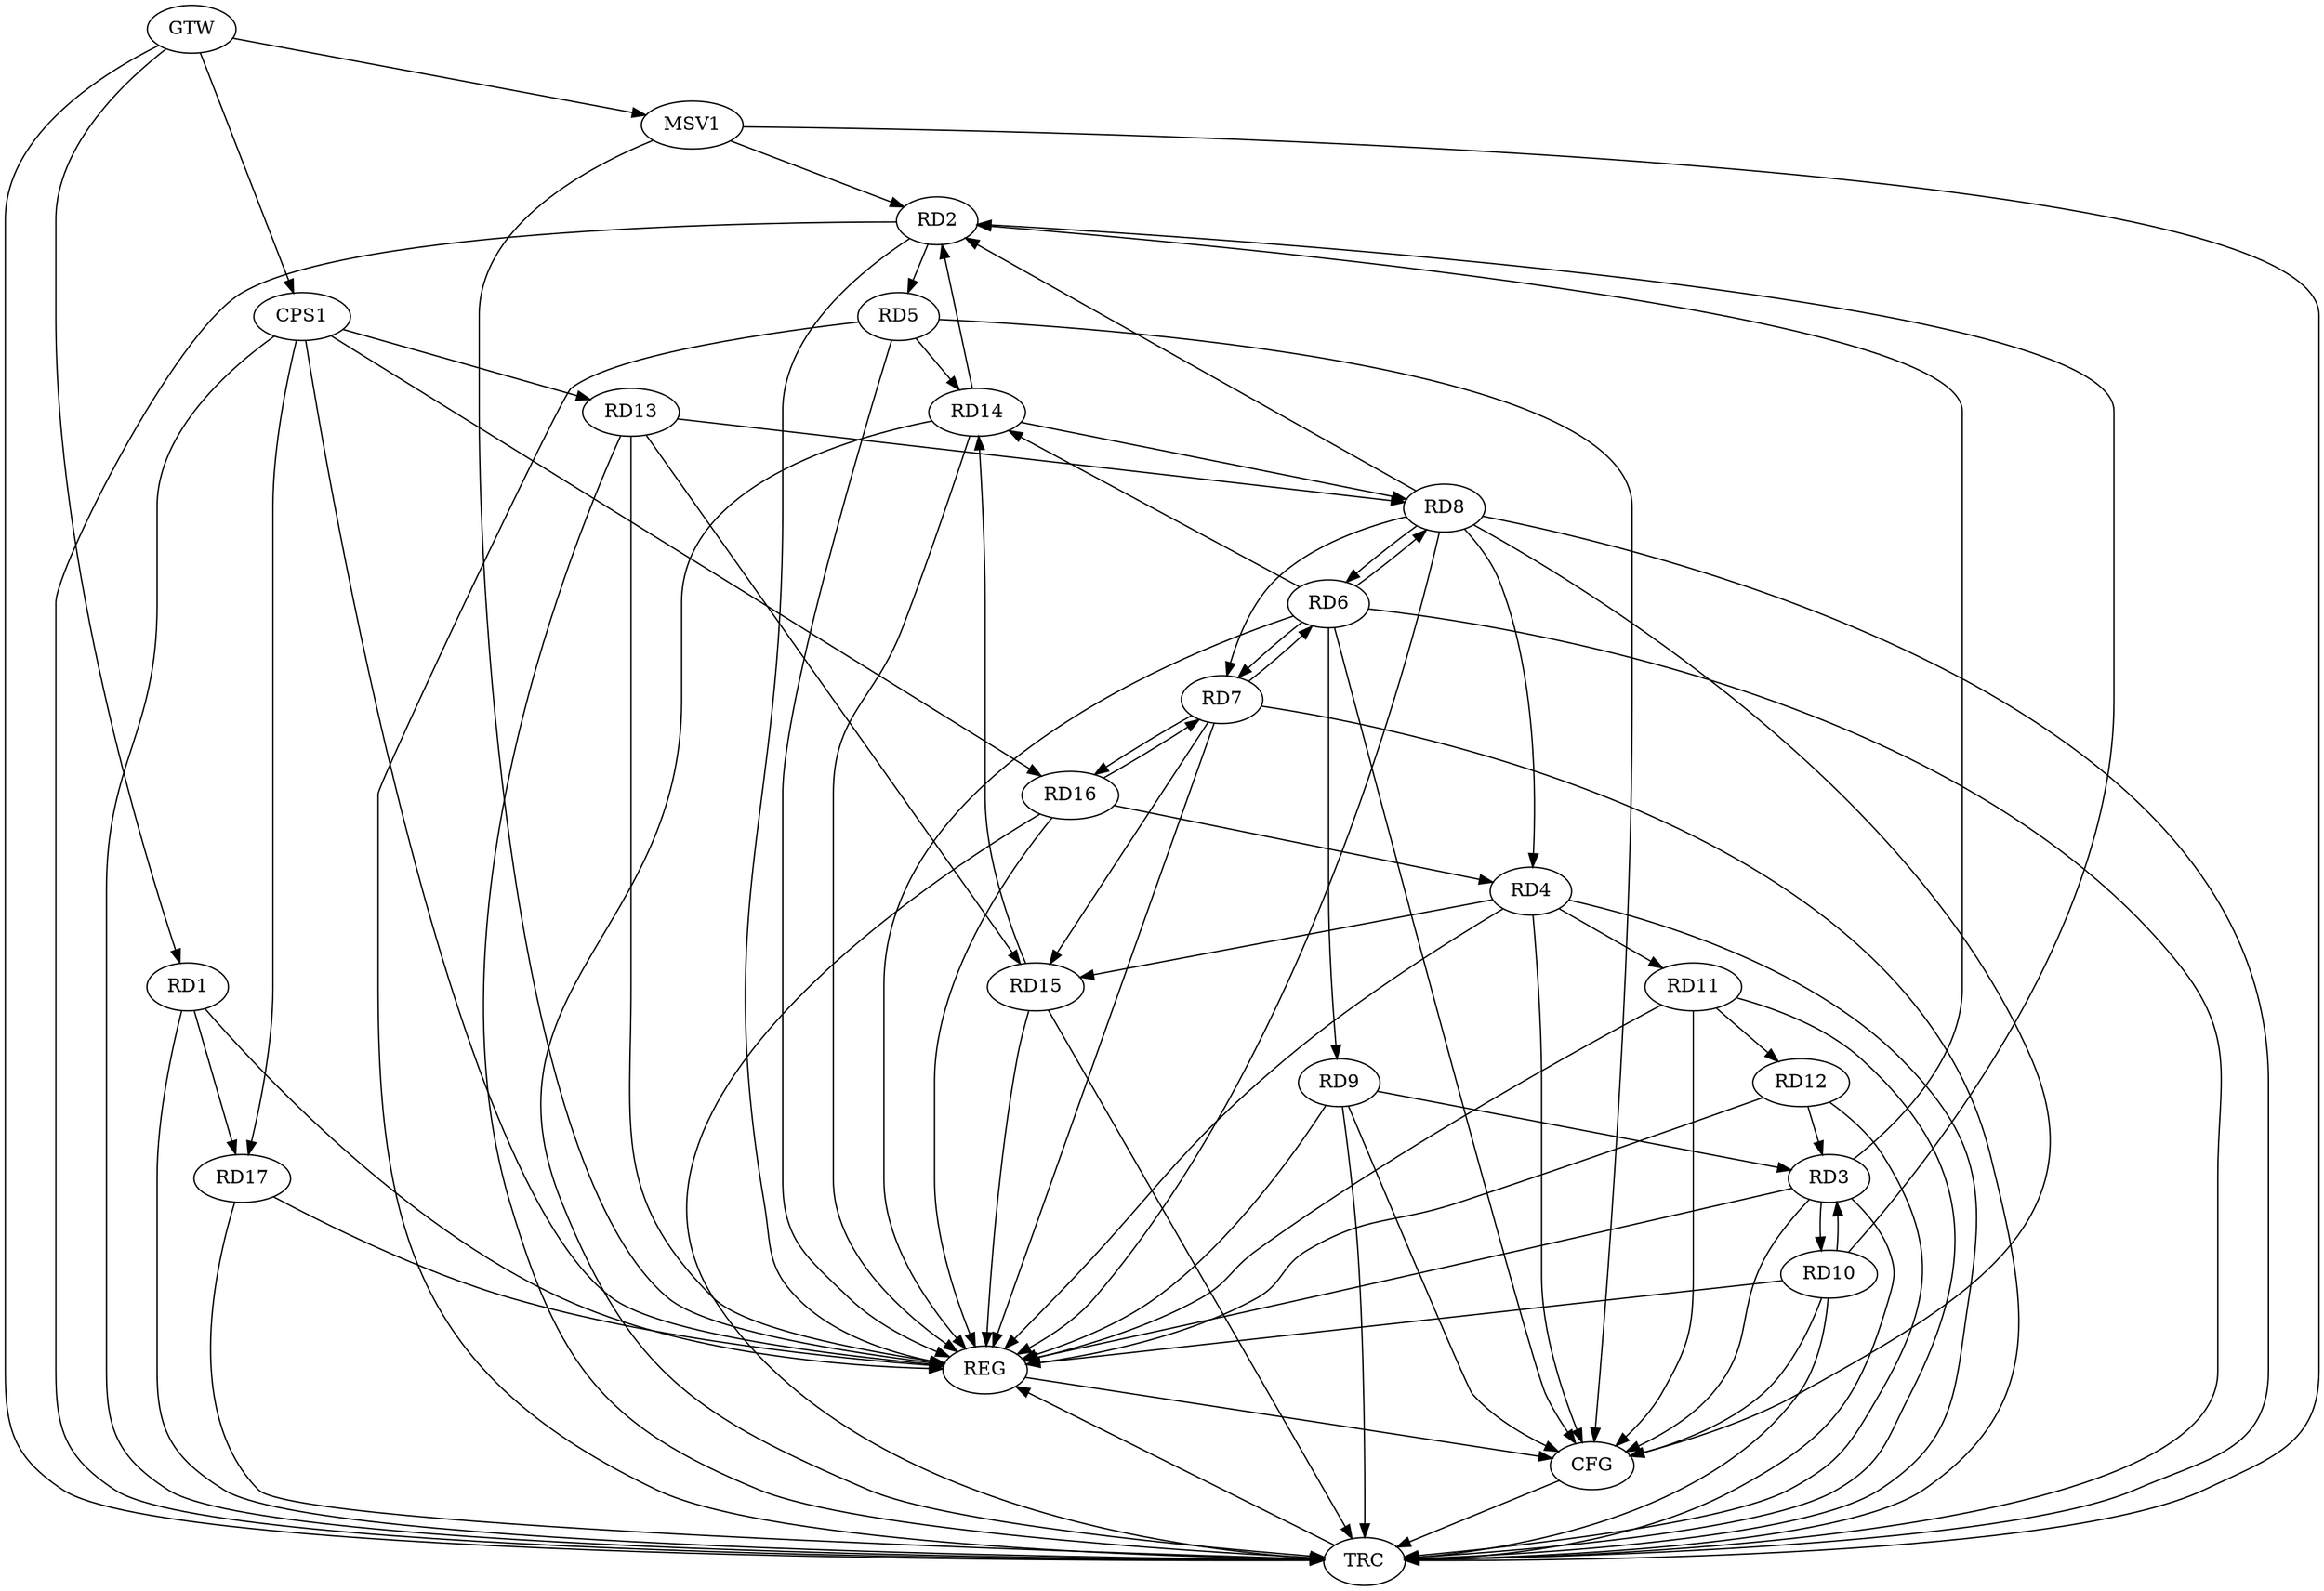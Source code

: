 strict digraph G {
  RD1 [ label="RD1" ];
  RD2 [ label="RD2" ];
  RD3 [ label="RD3" ];
  RD4 [ label="RD4" ];
  RD5 [ label="RD5" ];
  RD6 [ label="RD6" ];
  RD7 [ label="RD7" ];
  RD8 [ label="RD8" ];
  RD9 [ label="RD9" ];
  RD10 [ label="RD10" ];
  RD11 [ label="RD11" ];
  RD12 [ label="RD12" ];
  RD13 [ label="RD13" ];
  RD14 [ label="RD14" ];
  RD15 [ label="RD15" ];
  RD16 [ label="RD16" ];
  RD17 [ label="RD17" ];
  CPS1 [ label="CPS1" ];
  GTW [ label="GTW" ];
  REG [ label="REG" ];
  CFG [ label="CFG" ];
  TRC [ label="TRC" ];
  MSV1 [ label="MSV1" ];
  RD1 -> RD17;
  RD3 -> RD2;
  RD2 -> RD5;
  RD8 -> RD2;
  RD10 -> RD2;
  RD14 -> RD2;
  RD9 -> RD3;
  RD3 -> RD10;
  RD10 -> RD3;
  RD12 -> RD3;
  RD8 -> RD4;
  RD4 -> RD11;
  RD4 -> RD15;
  RD16 -> RD4;
  RD5 -> RD14;
  RD6 -> RD7;
  RD7 -> RD6;
  RD6 -> RD8;
  RD8 -> RD6;
  RD6 -> RD9;
  RD6 -> RD14;
  RD8 -> RD7;
  RD7 -> RD15;
  RD7 -> RD16;
  RD16 -> RD7;
  RD13 -> RD8;
  RD14 -> RD8;
  RD11 -> RD12;
  RD13 -> RD15;
  RD15 -> RD14;
  CPS1 -> RD17;
  CPS1 -> RD13;
  CPS1 -> RD16;
  GTW -> RD1;
  GTW -> CPS1;
  RD1 -> REG;
  RD2 -> REG;
  RD3 -> REG;
  RD4 -> REG;
  RD5 -> REG;
  RD6 -> REG;
  RD7 -> REG;
  RD8 -> REG;
  RD9 -> REG;
  RD10 -> REG;
  RD11 -> REG;
  RD12 -> REG;
  RD13 -> REG;
  RD14 -> REG;
  RD15 -> REG;
  RD16 -> REG;
  RD17 -> REG;
  CPS1 -> REG;
  RD8 -> CFG;
  RD3 -> CFG;
  RD5 -> CFG;
  RD4 -> CFG;
  RD11 -> CFG;
  RD9 -> CFG;
  RD6 -> CFG;
  RD10 -> CFG;
  REG -> CFG;
  RD1 -> TRC;
  RD2 -> TRC;
  RD3 -> TRC;
  RD4 -> TRC;
  RD5 -> TRC;
  RD6 -> TRC;
  RD7 -> TRC;
  RD8 -> TRC;
  RD9 -> TRC;
  RD10 -> TRC;
  RD11 -> TRC;
  RD12 -> TRC;
  RD13 -> TRC;
  RD14 -> TRC;
  RD15 -> TRC;
  RD16 -> TRC;
  RD17 -> TRC;
  CPS1 -> TRC;
  GTW -> TRC;
  CFG -> TRC;
  TRC -> REG;
  MSV1 -> RD2;
  GTW -> MSV1;
  MSV1 -> REG;
  MSV1 -> TRC;
}
